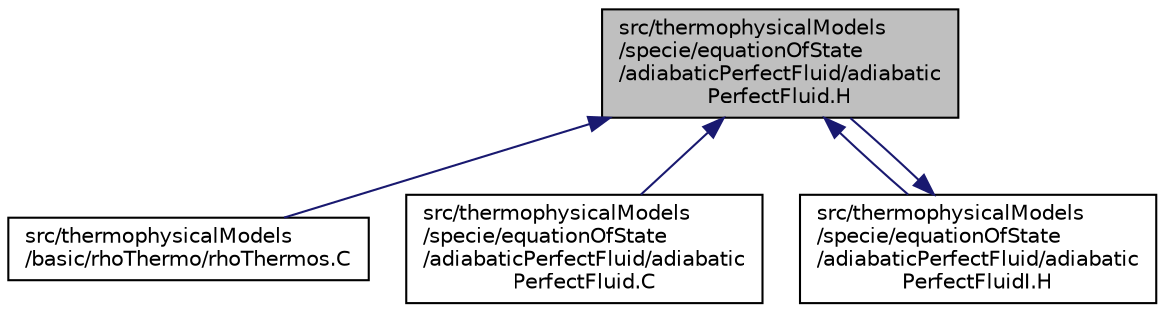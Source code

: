 digraph "src/thermophysicalModels/specie/equationOfState/adiabaticPerfectFluid/adiabaticPerfectFluid.H"
{
  bgcolor="transparent";
  edge [fontname="Helvetica",fontsize="10",labelfontname="Helvetica",labelfontsize="10"];
  node [fontname="Helvetica",fontsize="10",shape=record];
  Node1 [label="src/thermophysicalModels\l/specie/equationOfState\l/adiabaticPerfectFluid/adiabatic\lPerfectFluid.H",height=0.2,width=0.4,color="black", fillcolor="grey75", style="filled", fontcolor="black"];
  Node1 -> Node2 [dir="back",color="midnightblue",fontsize="10",style="solid",fontname="Helvetica"];
  Node2 [label="src/thermophysicalModels\l/basic/rhoThermo/rhoThermos.C",height=0.2,width=0.4,color="black",URL="$a10101.html"];
  Node1 -> Node3 [dir="back",color="midnightblue",fontsize="10",style="solid",fontname="Helvetica"];
  Node3 [label="src/thermophysicalModels\l/specie/equationOfState\l/adiabaticPerfectFluid/adiabatic\lPerfectFluid.C",height=0.2,width=0.4,color="black",URL="$a10414.html"];
  Node1 -> Node4 [dir="back",color="midnightblue",fontsize="10",style="solid",fontname="Helvetica"];
  Node4 [label="src/thermophysicalModels\l/specie/equationOfState\l/adiabaticPerfectFluid/adiabatic\lPerfectFluidI.H",height=0.2,width=0.4,color="black",URL="$a10416.html"];
  Node4 -> Node1 [dir="back",color="midnightblue",fontsize="10",style="solid",fontname="Helvetica"];
}
